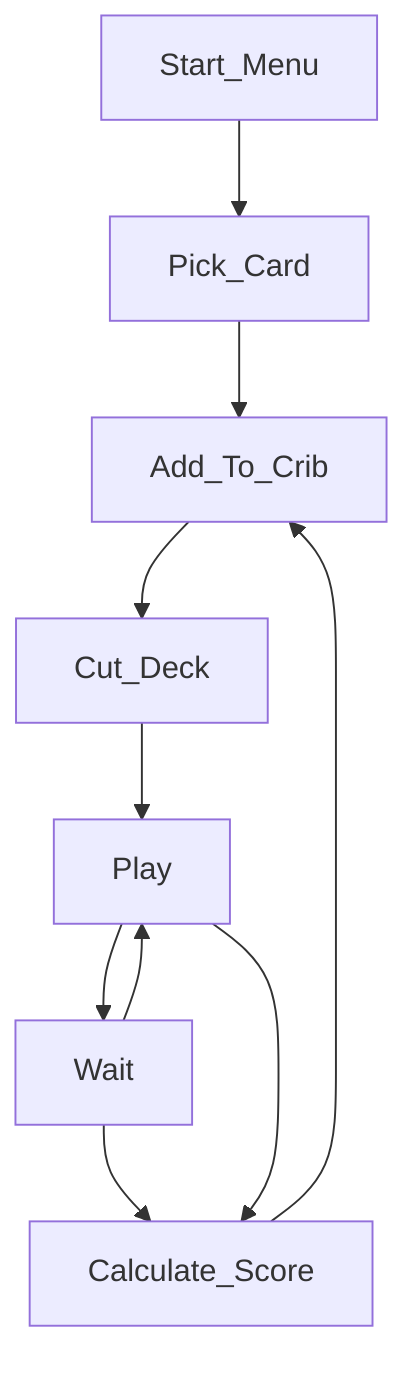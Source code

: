 graph TD;
    Start_Menu-->Pick_Card;
    Pick_Card-->Add_To_Crib;
    Add_To_Crib-->Cut_Deck;
    Cut_Deck-->Play
    Play-->Wait;
    Wait-->Play;
    Wait-->Calculate_Score;
    Play-->Calculate_Score;
    Calculate_Score-->Add_To_Crib;